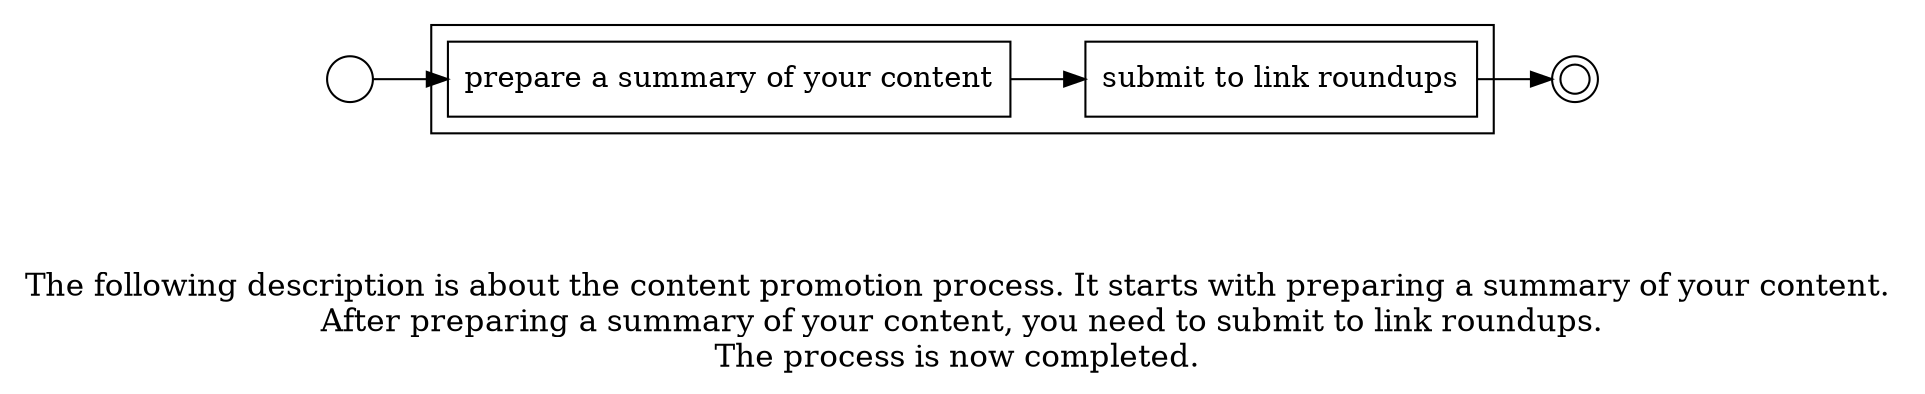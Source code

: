 digraph content_promotion_process_64 {
	graph [rankdir=LR]
	START_NODE [label="" shape=circle width=0.3]
	subgraph CLUSTER_0 {
		"prepare a summary of your content" [shape=box]
		"submit to link roundups" [shape=box]
		"prepare a summary of your content" -> "submit to link roundups"
	}
	START_NODE -> "prepare a summary of your content"
	END_NODE [label="" shape=doublecircle width=0.2]
	"submit to link roundups" -> END_NODE
	fontsize=15 label="\n\n
The following description is about the content promotion process. It starts with preparing a summary of your content. 
After preparing a summary of your content, you need to submit to link roundups.
The process is now completed. 
"
}

